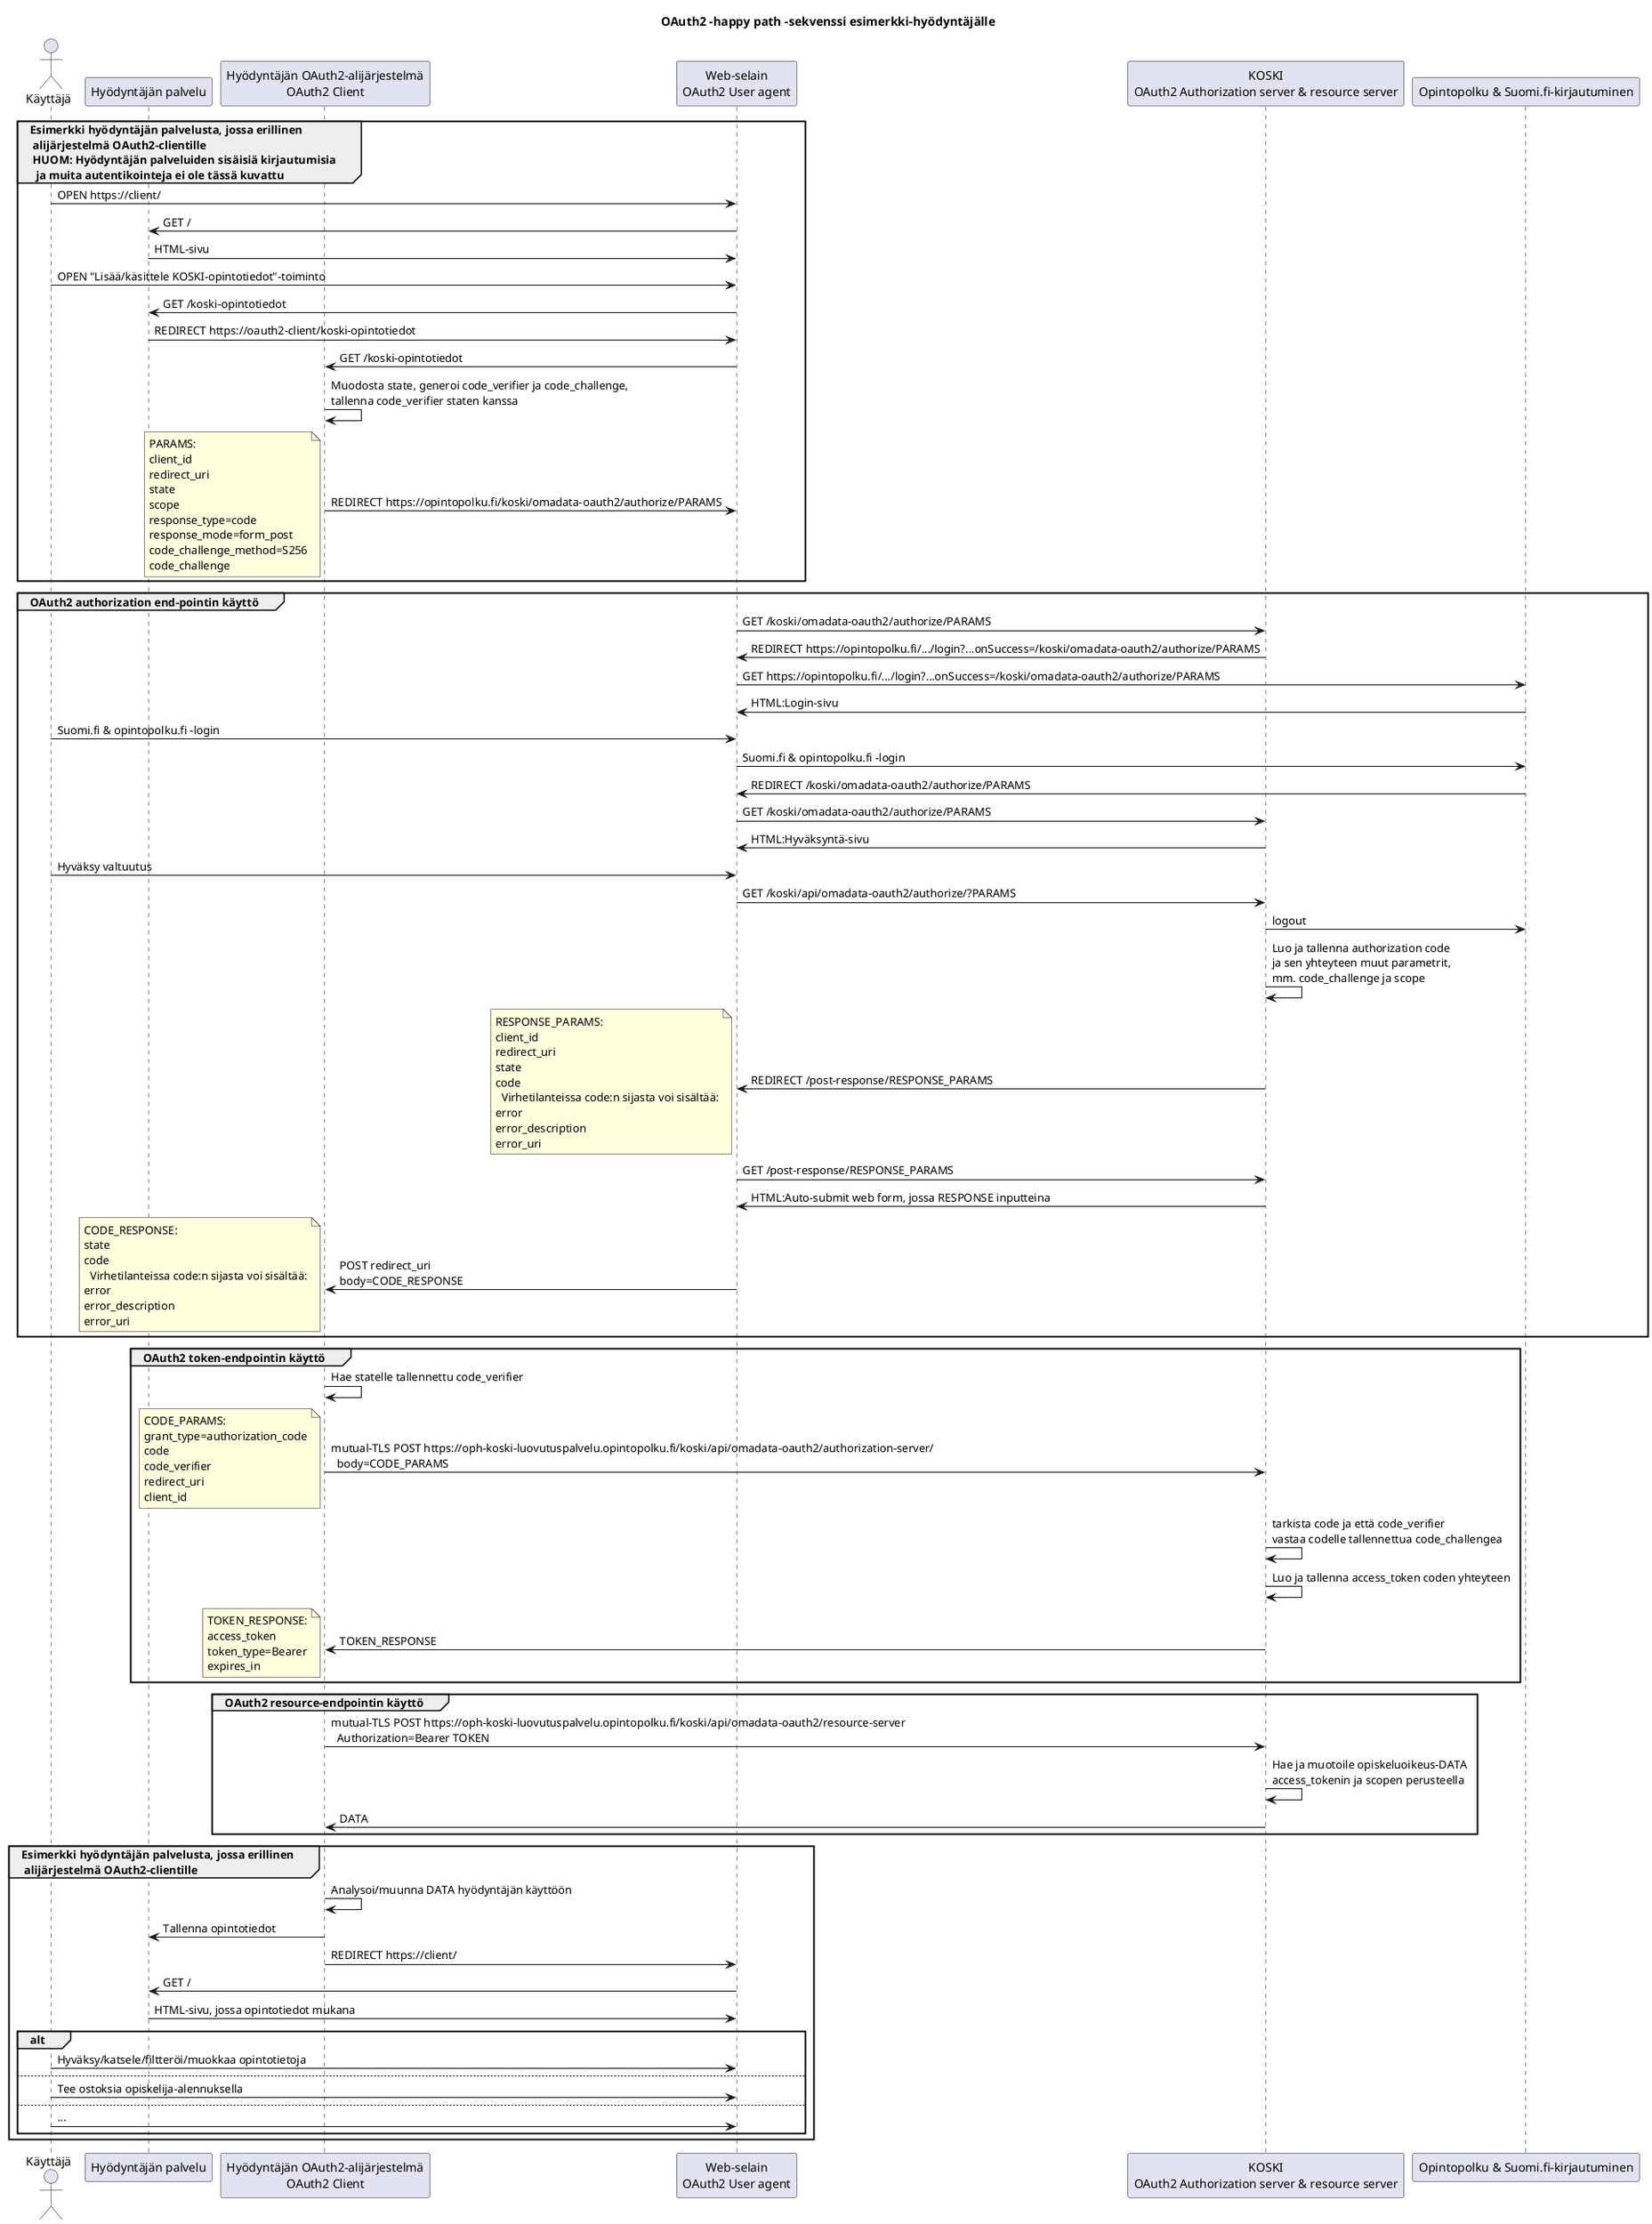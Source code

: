 @startuml
title OAuth2 -happy path -sekvenssi esimerkki-hyödyntäjälle

actor Käyttäjä as user

participant client_service [
  Hyödyntäjän palvelu
]

participant client [
  Hyödyntäjän OAuth2-alijärjestelmä
  OAuth2 Client
]

participant user_agent [
  Web-selain
  OAuth2 User agent
]

' /koski/omadata-oauth2/authorize:
participant Koski [
  KOSKI
  OAuth2 Authorization server & resource server
]

' https://untuvaopintopolku.fi/cas-oppija/login/fi/?service=...
participant CAS [
  Opintopolku & Suomi.fi-kirjautuminen
]

group Esimerkki hyödyntäjän palvelusta, jossa erillinen\n alijärjestelmä OAuth2-clientille\n HUOM: Hyödyntäjän palveluiden sisäisiä kirjautumisia\n  ja muita autentikointeja ei ole tässä kuvattu

user -> user_agent : OPEN https://client/
user_agent -> client_service : GET /
client_service -> user_agent : HTML-sivu
user -> user_agent : OPEN "Lisää/käsittele KOSKI-opintotiedot"-toiminto
user_agent -> client_service : GET /koski-opintotiedot
client_service -> user_agent : REDIRECT https://oauth2-client/koski-opintotiedot
user_agent -> client : GET /koski-opintotiedot
client -> client : Muodosta state, generoi code_verifier ja code_challenge,\ntallenna code_verifier staten kanssa
client -> user_agent : REDIRECT https://opintopolku.fi/koski/omadata-oauth2/authorize/PARAMS
note left
PARAMS:
client_id
redirect_uri
state
scope
response_type=code
response_mode=form_post
code_challenge_method=S256
code_challenge
end note
end

group OAuth2 authorization end-pointin käyttö

user_agent -> Koski : GET /koski/omadata-oauth2/authorize/PARAMS

Koski -> user_agent : REDIRECT https://opintopolku.fi/.../login?...onSuccess=/koski/omadata-oauth2/authorize/PARAMS

user_agent -> CAS : GET https://opintopolku.fi/.../login?...onSuccess=/koski/omadata-oauth2/authorize/PARAMS

CAS -> user_agent : HTML:Login-sivu

user -> user_agent : Suomi.fi & opintopolku.fi -login

user_agent -> CAS : Suomi.fi & opintopolku.fi -login

CAS -> user_agent : REDIRECT /koski/omadata-oauth2/authorize/PARAMS

user_agent -> Koski : GET /koski/omadata-oauth2/authorize/PARAMS

Koski -> user_agent : HTML:Hyväksyntä-sivu

user -> user_agent : Hyväksy valtuutus

user_agent -> Koski : GET /koski/api/omadata-oauth2/authorize/?PARAMS

Koski -> CAS : logout

Koski -> Koski : Luo ja tallenna authorization code\nja sen yhteyteen muut parametrit,\nmm. code_challenge ja scope

Koski -> user_agent : REDIRECT /post-response/RESPONSE_PARAMS
note left
RESPONSE_PARAMS:
client_id
redirect_uri
state
code
  Virhetilanteissa code:n sijasta voi sisältää:
error
error_description
error_uri
end note

user_agent -> Koski : GET /post-response/RESPONSE_PARAMS

Koski -> user_agent : HTML:Auto-submit web form, jossa RESPONSE inputteina

user_agent -> client : POST redirect_uri\nbody=CODE_RESPONSE
note left
CODE_RESPONSE:
state
code
  Virhetilanteissa code:n sijasta voi sisältää:
error
error_description
error_uri
end note

end

group OAuth2 token-endpointin käyttö

client -> client : Hae statelle tallennettu code_verifier

client -> Koski : mutual-TLS POST https://oph-koski-luovutuspalvelu.opintopolku.fi/koski/api/omadata-oauth2/authorization-server/\n  body=CODE_PARAMS
note left
CODE_PARAMS:
grant_type=authorization_code
code
code_verifier
redirect_uri
client_id
end note

Koski -> Koski : tarkista code ja että code_verifier\nvastaa codelle tallennettua code_challengea

Koski -> Koski : Luo ja tallenna access_token coden yhteyteen

Koski -> client : TOKEN_RESPONSE
note left
TOKEN_RESPONSE:
access_token
token_type=Bearer
expires_in
end note
end

group OAuth2 resource-endpointin käyttö

client -> Koski : mutual-TLS POST https://oph-koski-luovutuspalvelu.opintopolku.fi/koski/api/omadata-oauth2/resource-server\n  Authorization=Bearer TOKEN

Koski -> Koski : Hae ja muotoile opiskeluoikeus-DATA\naccess_tokenin ja scopen perusteella

Koski -> client : DATA

end

group Esimerkki hyödyntäjän palvelusta, jossa erillinen\n alijärjestelmä OAuth2-clientille

client -> client : Analysoi/muunna DATA hyödyntäjän käyttöön

client -> client_service : Tallenna opintotiedot

client -> user_agent : REDIRECT https://client/

user_agent -> client_service : GET /

client_service -> user_agent : HTML-sivu, jossa opintotiedot mukana

alt

user -> user_agent : Hyväksy/katsele/filtteröi/muokkaa opintotietoja

else

user -> user_agent : Tee ostoksia opiskelija-alennuksella

else

user -> user_agent : ...

end

end

@enduml
